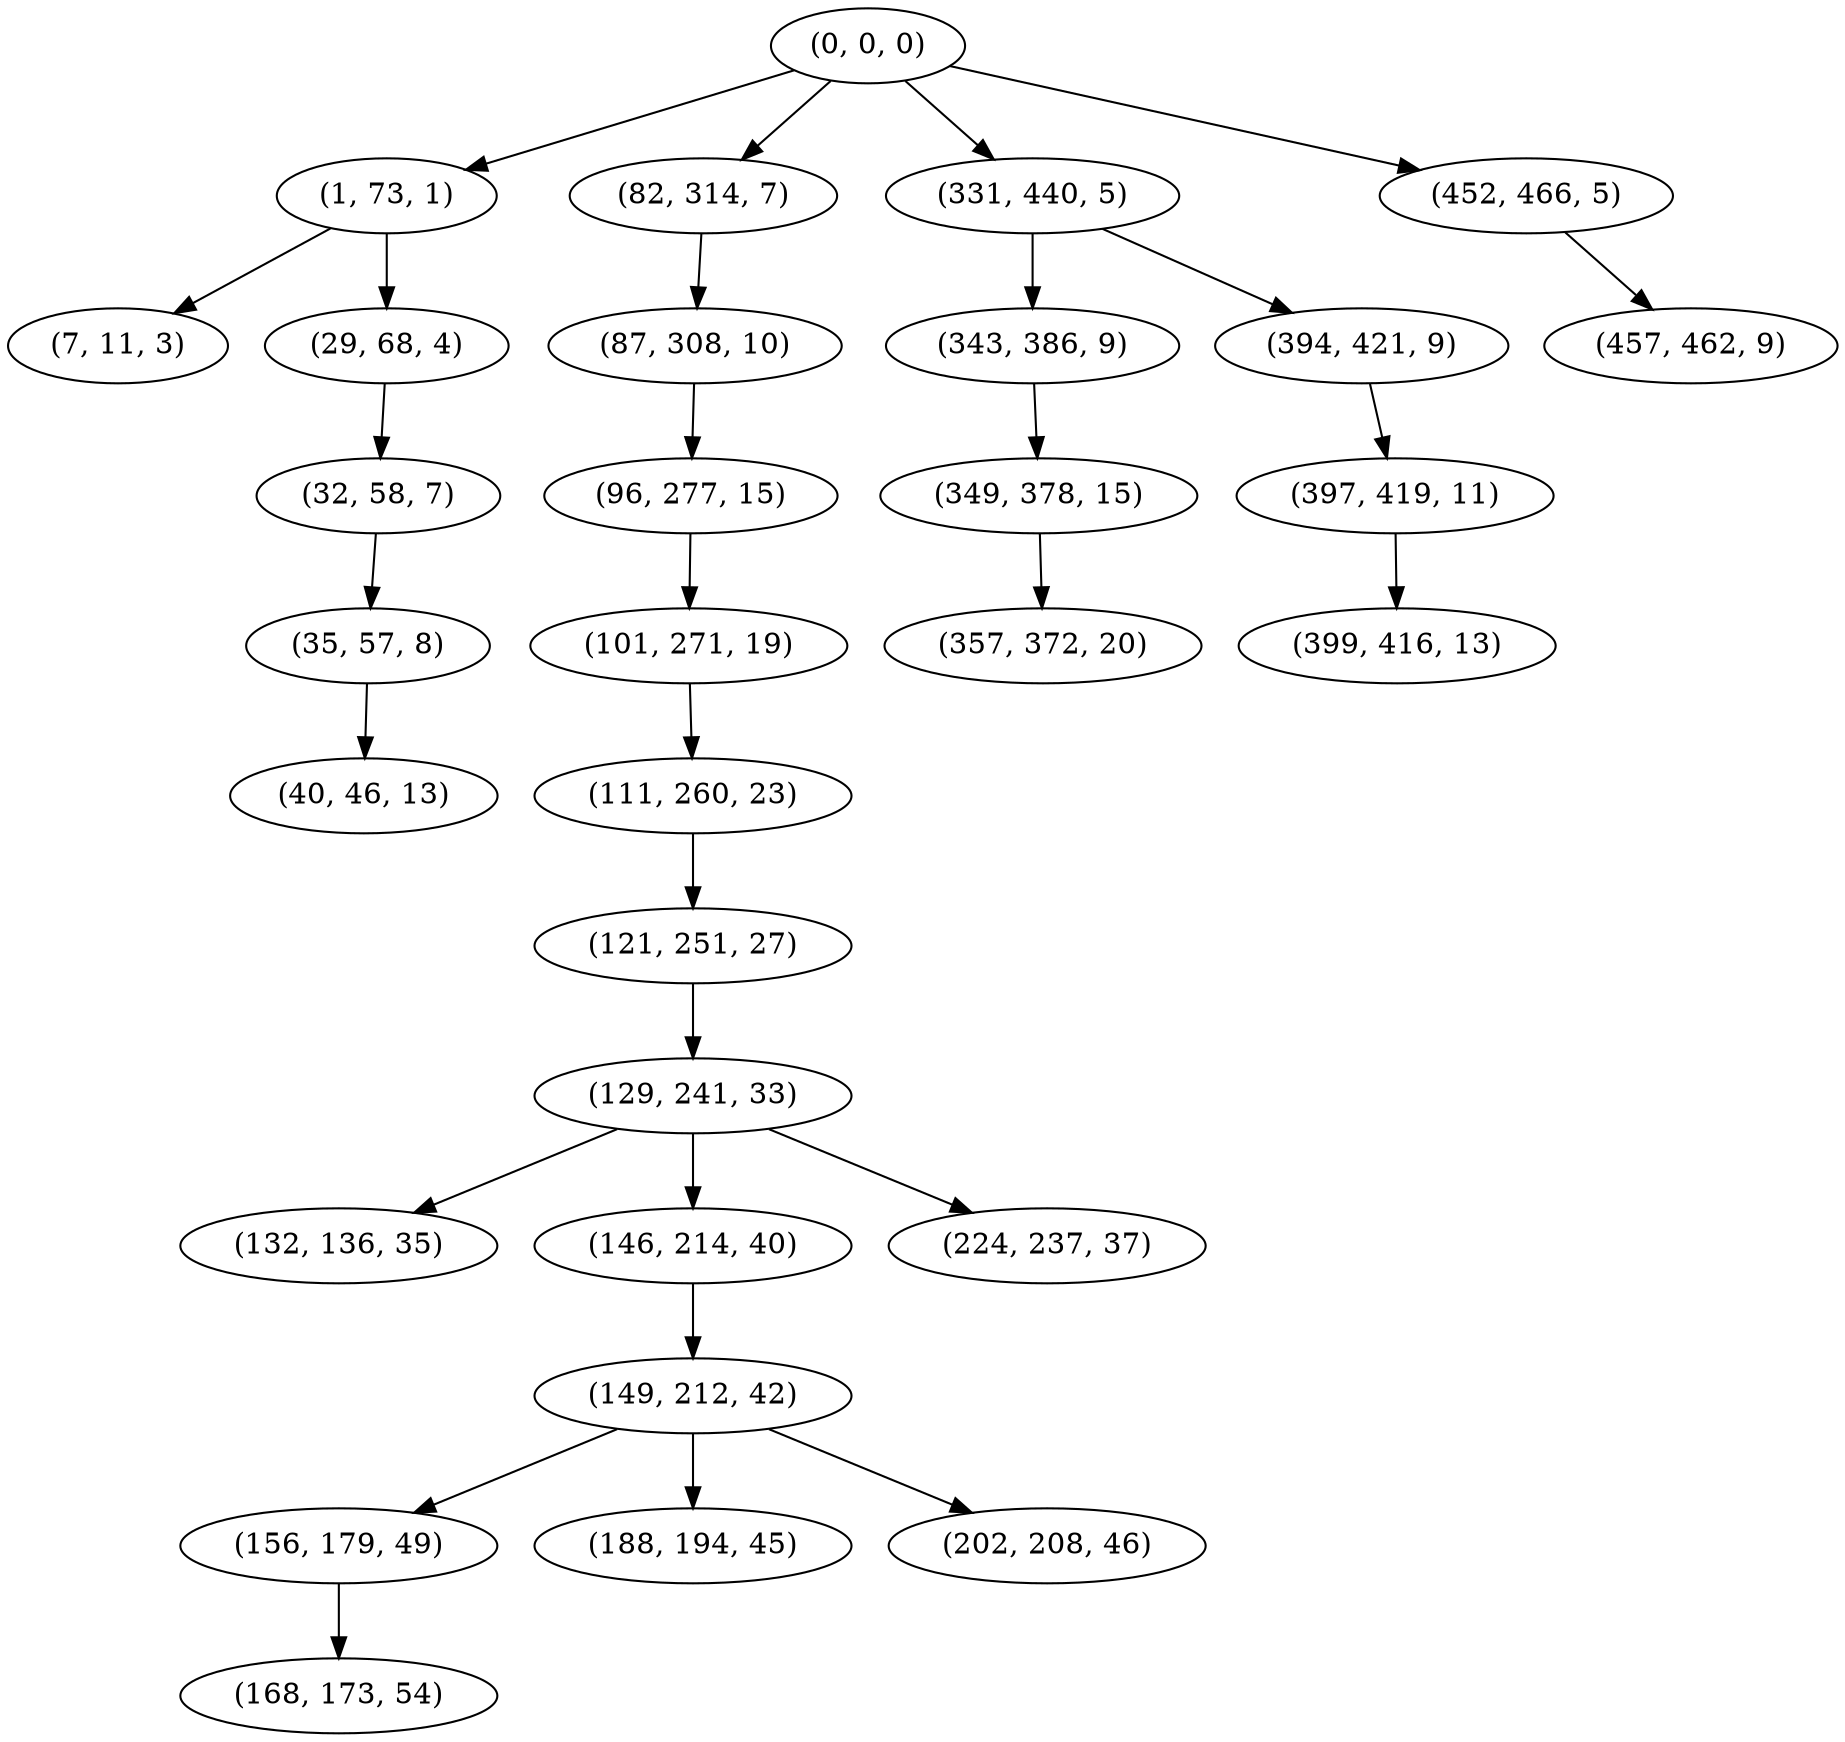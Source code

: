 digraph tree {
    "(0, 0, 0)";
    "(1, 73, 1)";
    "(7, 11, 3)";
    "(29, 68, 4)";
    "(32, 58, 7)";
    "(35, 57, 8)";
    "(40, 46, 13)";
    "(82, 314, 7)";
    "(87, 308, 10)";
    "(96, 277, 15)";
    "(101, 271, 19)";
    "(111, 260, 23)";
    "(121, 251, 27)";
    "(129, 241, 33)";
    "(132, 136, 35)";
    "(146, 214, 40)";
    "(149, 212, 42)";
    "(156, 179, 49)";
    "(168, 173, 54)";
    "(188, 194, 45)";
    "(202, 208, 46)";
    "(224, 237, 37)";
    "(331, 440, 5)";
    "(343, 386, 9)";
    "(349, 378, 15)";
    "(357, 372, 20)";
    "(394, 421, 9)";
    "(397, 419, 11)";
    "(399, 416, 13)";
    "(452, 466, 5)";
    "(457, 462, 9)";
    "(0, 0, 0)" -> "(1, 73, 1)";
    "(0, 0, 0)" -> "(82, 314, 7)";
    "(0, 0, 0)" -> "(331, 440, 5)";
    "(0, 0, 0)" -> "(452, 466, 5)";
    "(1, 73, 1)" -> "(7, 11, 3)";
    "(1, 73, 1)" -> "(29, 68, 4)";
    "(29, 68, 4)" -> "(32, 58, 7)";
    "(32, 58, 7)" -> "(35, 57, 8)";
    "(35, 57, 8)" -> "(40, 46, 13)";
    "(82, 314, 7)" -> "(87, 308, 10)";
    "(87, 308, 10)" -> "(96, 277, 15)";
    "(96, 277, 15)" -> "(101, 271, 19)";
    "(101, 271, 19)" -> "(111, 260, 23)";
    "(111, 260, 23)" -> "(121, 251, 27)";
    "(121, 251, 27)" -> "(129, 241, 33)";
    "(129, 241, 33)" -> "(132, 136, 35)";
    "(129, 241, 33)" -> "(146, 214, 40)";
    "(129, 241, 33)" -> "(224, 237, 37)";
    "(146, 214, 40)" -> "(149, 212, 42)";
    "(149, 212, 42)" -> "(156, 179, 49)";
    "(149, 212, 42)" -> "(188, 194, 45)";
    "(149, 212, 42)" -> "(202, 208, 46)";
    "(156, 179, 49)" -> "(168, 173, 54)";
    "(331, 440, 5)" -> "(343, 386, 9)";
    "(331, 440, 5)" -> "(394, 421, 9)";
    "(343, 386, 9)" -> "(349, 378, 15)";
    "(349, 378, 15)" -> "(357, 372, 20)";
    "(394, 421, 9)" -> "(397, 419, 11)";
    "(397, 419, 11)" -> "(399, 416, 13)";
    "(452, 466, 5)" -> "(457, 462, 9)";
}
